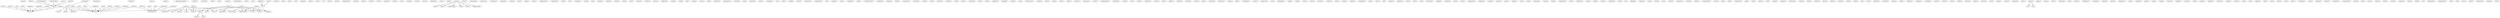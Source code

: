 digraph G {
  spring [ label="spring(1)" ];
  imparatorlugu [ label="imparatorlugu(2)" ];
  ed [ label="ed(9)" ];
  kojian [ label="kojian(1)" ];
  sera [ label="sera(1)" ];
  everybody [ label="everybody(1)" ];
  liar [ label="liar(1)" ];
  knows [ label="knows(1)" ];
  zuma [ label="zuma(1)" ];
  everything [ label="everything(1)" ];
  writes [ label="writes(1)" ];
  population [ label="population(1)" ];
  harbinde [ label="harbinde(2)" ];
  nun [ label="nun(5)" ];
  harbord [ label="harbord(1)" ];
  power [ label="power(1)" ];
  galaxy [ label="galaxy(1)" ];
  askeri [ label="askeri(2)" ];
  imparatorluklarindaki [ label="imparatorluklarindaki(1)" ];
  volume [ label="volume(1)" ];
  tarihi [ label="tarihi(1)" ];
  mutlucag [ label="mutlucag(1)" ];
  des [ label="des(2)" ];
  entrangeres [ label="entrangeres(1)" ];
  jackh [ label="jackh(1)" ];
  kur [ label="kur(2)" ];
  escape [ label="escape(1)" ];
  ermenilerden [ label="ermenilerden(1)" ];
  kital [ label="kital(1)" ];
  asia [ label="asia(1)" ];
  meray [ label="meray(2)" ];
  cambridge [ label="cambridge(3)" ];
  bir [ label="bir(2)" ];
  war [ label="war(2)" ];
  nasil [ label="nasil(1)" ];
  yaratilir [ label="yaratilir(1)" ];
  sorun [ label="sorun(1)" ];
  hakkinda [ label="hakkinda(1)" ];
  yi [ label="yi(1)" ];
  ohanus [ label="ohanus(1)" ];
  foot [ label="foot(1)" ];
  yale [ label="yale(1)" ];
  orel [ label="orel(1)" ];
  turkozu [ label="turkozu(1)" ];
  greece [ label="greece(1)" ];
  atase [ label="atase(1)" ];
  army [ label="army(1)" ];
  vi [ label="vi(1)" ];
  divan [ label="divan(1)" ];
  conference [ label="conference(2)" ];
  devlet [ label="devlet(1)" ];
  talimatname [ label="talimatname(1)" ];
  subject [ label="subject(1)" ];
  article [ label="article(1)" ];
  mesele [ label="mesele(1)" ];
  evvel [ label="evvel(1)" ];
  property [ label="property(1)" ];
  exists [ label="exists(1)" ];
  york [ label="york(8)" ];
  esas [ label="esas(1)" ];
  hareket [ label="hareket(1)" ];
  crown [ label="crown(1)" ];
  serves [ label="serves(1)" ];
  defterleri [ label="defterleri(3)" ];
  azeris [ label="azeris(1)" ];
  alfred [ label="alfred(1)" ];
  burned [ label="burned(1)" ];
  took [ label="took(1)" ];
  estate [ label="estate(1)" ];
  exterminated [ label="exterminated(1)" ];
  front [ label="front(1)" ];
  hand [ label="hand(1)" ];
  appropriated [ label="appropriated(1)" ];
  closed [ label="closed(1)" ];
  muharrerat [ label="muharrerat(4)" ];
  ittihad [ label="ittihad(1)" ];
  berkeley [ label="berkeley(2)" ];
  gunumuze [ label="gunumuze(1)" ];
  hazirliklari [ label="hazirliklari(1)" ];
  alexander [ label="alexander(1)" ];
  olunan [ label="olunan(1)" ];
  orsay [ label="orsay(1)" ];
  hakkinda [ label="hakkinda(1)" ];
  kalem [ label="kalem(1)" ];
  teroru [ label="teroru(1)" ];
  armenia [ label="armenia(2)" ];
  soul [ label="soul(1)" ];
  proceeded [ label="proceeded(1)" ];
  today [ label="today(2)" ];
  work [ label="work(1)" ];
  mountain [ label="mountain(1)" ];
  serve [ label="serve(1)" ];
  extermination [ label="extermination(1)" ];
  press [ label="press(5)" ];
  correspondence [ label="correspondence(3)" ];
  sempozyumu [ label="sempozyumu(1)" ];
  compliment [ label="compliment(1)" ];
  crane [ label="crane(1)" ];
  ilmi [ label="ilmi(1)" ];
  mesulleri [ label="mesulleri(1)" ];
  anasir [ label="anasir(1)" ];
  edu [ label="edu(2)" ];
  praeger [ label="praeger(1)" ];
  turklere [ label="turklere(1)" ];
  history [ label="history(4)" ];
  kadar [ label="kadar(1)" ];
  idare [ label="idare(1)" ];
  mahsus [ label="mahsus(1)" ];
  toynbee [ label="toynbee(1)" ];
  sorunu [ label="sorunu(1)" ];
  belgelerle [ label="belgelerle(1)" ];
  william [ label="william(1)" ];
  sehid [ label="sehid(1)" ];
  ege [ label="ege(1)" ];
  tarihin [ label="tarihin(1)" ];
  haven [ label="haven(1)" ];
  harb [ label="harb(2)" ];
  ermeniler [ label="ermeniler(3)" ];
  imperialism [ label="imperialism(1)" ];
  lousanne [ label="lousanne(1)" ];
  pasa [ label="pasa(1)" ];
  kartonlar [ label="kartonlar(2)" ];
  policy [ label="policy(1)" ];
  committee [ label="committee(1)" ];
  nov [ label="nov(1)" ];
  india [ label="india(1)" ];
  terakki [ label="terakki(1)" ];
  review [ label="review(1)" ];
  translation [ label="translation(1)" ];
  mudafaalari [ label="mudafaalari(1)" ];
  nation [ label="nation(1)" ];
  put [ label="put(1)" ];
  ucr [ label="ucr(2)" ];
  dewey [ label="dewey(1)" ];
  truebner [ label="truebner(1)" ];
  dunn [ label="dunn(1)" ];
  deliorman [ label="deliorman(1)" ];
  yildiz [ label="yildiz(2)" ];
  revolutionnaires [ label="revolutionnaires(1)" ];
  makaleler [ label="makaleler(1)" ];
  kitabevi [ label="kitabevi(1)" ];
  robert [ label="robert(1)" ];
  ankara [ label="ankara(2)" ];
  ermenilerin [ label="ermenilerin(1)" ];
  ottomane [ label="ottomane(1)" ];
  arsivi [ label="arsivi(1)" ];
  neside [ label="neside(1)" ];
  tarih [ label="tarih(2)" ];
  malumat [ label="malumat(1)" ];
  ottoman [ label="ottoman(1)" ];
  izmir [ label="izmir(1)" ];
  british [ label="british(1)" ];
  avetis [ label="avetis(1)" ];
  rawlinson [ label="rawlinson(1)" ];
  price [ label="price(1)" ];
  peace [ label="peace(1)" ];
  gazigiray [ label="gazigiray(1)" ];
  bakanligi [ label="bakanligi(1)" ];
  devleti [ label="devleti(2)" ];
  yuca [ label="yuca(1)" ];
  question [ label="question(2)" ];
  dunya [ label="dunya(1)" ];
  transcaucasia [ label="transcaucasia(1)" ];
  leonard [ label="leonard(1)" ];
  basar [ label="basar(1)" ];
  gn [ label="gn(2)" ];
  cokus [ label="cokus(1)" ];
  yahut [ label="yahut(1)" ];
  lenger [ label="lenger(1)" ];
  kurtulus [ label="kurtulus(1)" ];
  appressian [ label="appressian(1)" ];
  turk [ label="turk(3)" ];
  veysel [ label="veysel(1)" ];
  independence [ label="independence(2)" ];
  sardarapat [ label="sardarapat(1)" ];
  powell [ label="powell(1)" ];
  lausanne [ label="lausanne(2)" ];
  arsiv [ label="arsiv(1)" ];
  trench [ label="trench(1)" ];
  professor [ label="professor(1)" ];
  boston [ label="boston(1)" ];
  paul [ label="paul(2)" ];
  aksin [ label="aksin(1)" ];
  kafkas [ label="kafkas(1)" ];
  stanford [ label="stanford(1)" ];
  jaeschke [ label="jaeschke(1)" ];
  turned [ label="turned(1)" ];
  irade [ label="irade(1)" ];
  mustenid [ label="mustenid(1)" ];
  diplomacy [ label="diplomacy(1)" ];
  library [ label="library(1)" ];
  talat [ label="talat(1)" ];
  constitution [ label="constitution(1)" ];
  sydney [ label="sydney(1)" ];
  melbourne [ label="melbourne(1)" ];
  asaf [ label="asaf(1)" ];
  basbakanlik [ label="basbakanlik(1)" ];
  legion [ label="legion(1)" ];
  sir [ label="sir(2)" ];
  sahak [ label="sahak(1)" ];
  serdar [ label="serdar(3)" ];
  russia [ label="russia(1)" ];
  house [ label="house(1)" ];
  crescent [ label="crescent(1)" ];
  road [ label="road(2)" ];
  chatnam [ label="chatnam(1)" ];
  girisi [ label="girisi(1)" ];
  europe [ label="europe(1)" ];
  taksimi [ label="taksimi(1)" ];
  soyledikleri [ label="soyledikleri(1)" ];
  alper [ label="alper(1)" ];
  treaty [ label="treaty(1)" ];
  fall [ label="fall(1)" ];
  bombay [ label="bombay(1)" ];
  progress [ label="progress(1)" ];
  kurat [ label="kurat(1)" ];
  yayin [ label="yayin(1)" ];
  elie [ label="elie(1)" ];
  movement [ label="movement(1)" ];
  struggle [ label="struggle(2)" ];
  belgeler [ label="belgeler(1)" ];
  partition [ label="partition(2)" ];
  ducar [ label="ducar(1)" ];
  mark [ label="mark(1)" ];
  indianapolis [ label="indianapolis(1)" ];
  magazine [ label="magazine(1)" ];
  comites [ label="comites(1)" ];
  kanunu [ label="kanunu(1)" ];
  basim [ label="basim(1)" ];
  kedouri [ label="kedouri(1)" ];
  olcay [ label="olcay(1)" ];
  take [ label="take(1)" ];
  despotism [ label="despotism(1)" ];
  version [ label="version(1)" ];
  harbe [ label="harbe(1)" ];
  ermenilerce [ label="ermenilerce(1)" ];
  lozan [ label="lozan(1)" ];
  kaynaklari [ label="kaynaklari(1)" ];
  gozen [ label="gozen(1)" ];
  caliph [ label="caliph(1)" ];
  source [ label="source(1)" ];
  perakende [ label="perakende(1)" ];
  idiot [ label="idiot(1)" ];
  dr [ label="dr(1)" ];
  atfedilen [ label="atfedilen(1)" ];
  laurence [ label="laurence(1)" ];
  paris [ label="paris(1)" ];
  evrak [ label="evrak(3)" ];
  uucp [ label="uucp(1)" ];
  tarihte [ label="tarihte(1)" ];
  caucasian [ label="caucasian(1)" ];
  reinhart [ label="reinhart(1)" ];
  demir [ label="demir(1)" ];
  osmanlilardan [ label="osmanlilardan(1)" ];
  icyuzu [ label="icyuzu(1)" ];
  clair [ label="clair(1)" ];
  king [ label="king(1)" ];
  tahassusler [ label="tahassusler(1)" ];
  fight [ label="fight(1)" ];
  valyi [ label="valyi(1)" ];
  raporu [ label="raporu(1)" ];
  print [ label="print(1)" ];
  meade [ label="meade(1)" ];
  ingilizce [ label="ingilizce(1)" ];
  ihtilaliyesi [ label="ihtilaliyesi(1)" ];
  turquie [ label="turquie(1)" ];
  argic [ label="argic(2)" ];
  petrol [ label="petrol(1)" ];
  dahiliye [ label="dahiliye(3)" ];
  farrar [ label="farrar(1)" ];
  rebirth [ label="rebirth(1)" ];
  harbiye [ label="harbiye(1)" ];
  orient [ label="orient(1)" ];
  bobbs [ label="bobbs(1)" ];
  vol [ label="vol(1)" ];
  conn [ label="conn(1)" ];
  california [ label="california(2)" ];
  muratoff [ label="muratoff(1)" ];
  ercikan [ label="ercikan(1)" ];
  hulbe [ label="hulbe(1)" ];
  muslime [ label="muslime(1)" ];
  osmaniye [ label="osmaniye(1)" ];
  tarihinde [ label="tarihinde(1)" ];
  poured [ label="poured(1)" ];
  turkiye [ label="turkiye(3)" ];
  rolleri [ label="rolleri(1)" ];
  imparatorlugu [ label="imparatorlugu(1)" ];
  tedkik [ label="tedkik(1)" ];
  boasted [ label="boasted(1)" ];
  turkey [ label="turkey(12)" ];
  hazine [ label="hazine(1)" ];
  moslem [ label="moslem(1)" ];
  story [ label="story(1)" ];
  mogan [ label="mogan(1)" ];
  sovyet [ label="sovyet(2)" ];
  yollarinda [ label="yollarinda(1)" ];
  baris [ label="baris(1)" ];
  ermeni [ label="ermeni(1)" ];
  ne [ label="ne(1)" ];
  un [ label="un(1)" ];
  akgun [ label="akgun(1)" ];
  curzon [ label="curzon(1)" ];
  shaw [ label="shaw(1)" ];
  university [ label="university(6)" ];
  dair [ label="dair(1)" ];
  komite [ label="komite(1)" ];
  intelligence [ label="intelligence(1)" ];
  hocaoglu [ label="hocaoglu(2)" ];
  hansard [ label="hansard(1)" ];
  guerre [ label="guerre(1)" ];
  derlemeler [ label="derlemeler(1)" ];
  sonra [ label="sonra(1)" ];
  belgeleri [ label="belgeleri(3)" ];
  kerem [ label="kerem(1)" ];
  union [ label="union(1)" ];
  watnxt [ label="watnxt(1)" ];
  siyasiye [ label="siyasiye(1)" ];
  heritage [ label="heritage(1)" ];
  harbi [ label="harbi(3)" ];
  armenie [ label="armenie(1)" ];
  crook [ label="crook(1)" ];
  seltzer [ label="seltzer(1)" ];
  genocide [ label="genocide(1)" ];
  dosyalari [ label="dosyalari(1)" ];
  empire [ label="empire(2)" ];
  security [ label="security(1)" ];
  field [ label="field(1)" ];
  ilan [ label="ilan(1)" ];
  republic [ label="republic(2)" ];
  aliye [ label="aliye(1)" ];
  karal [ label="karal(1)" ];
  gurun [ label="gurun(1)" ];
  ryan [ label="ryan(1)" ];
  akboy [ label="akboy(1)" ];
  vesikalarla [ label="vesikalarla(1)" ];
  east [ label="east(1)" ];
  world [ label="world(1)" ];
  tanzimat [ label="tanzimat(1)" ];
  century [ label="century(1)" ];
  muammer [ label="muammer(1)" ];
  vesikalariyla [ label="vesikalariyla(1)" ];
  vilayet [ label="vilayet(1)" ];
  felix [ label="felix(1)" ];
  louise [ label="louise(1)" ];
  turkler [ label="turkler(1)" ];
  heyeti [ label="heyeti(1)" ];
  invader [ label="invader(1)" ];
  hatiralar [ label="hatiralar(1)" ];
  buyuk [ label="buyuk(1)" ];
  office [ label="office(8)" ];
  co [ label="co(6)" ];
  defterdarlik [ label="defterdarlik(1)" ];
  gorduklerimiz [ label="gorduklerimiz(1)" ];
  john [ label="john(1)" ];
  ltd [ label="ltd(1)" ];
  rahmi [ label="rahmi(1)" ];
  islam [ label="islam(2)" ];
  commission [ label="commission(1)" ];
  disisleri [ label="disisleri(1)" ];
  ordu [ label="ordu(1)" ];
  imparatorlugu -> ed [ label="1" ];
  kojian -> sera [ label="1" ];
  kojian -> everybody [ label="1" ];
  kojian -> liar [ label="1" ];
  kojian -> knows [ label="1" ];
  kojian -> zuma [ label="1" ];
  kojian -> everything [ label="1" ];
  kojian -> writes [ label="1" ];
  harbinde -> nun [ label="1" ];
  askeri -> nun [ label="1" ];
  tarihi -> ed [ label="1" ];
  des -> entrangeres [ label="1" ];
  meray -> ed [ label="1" ];
  cambridge -> bir [ label="1" ];
  cambridge -> war [ label="1" ];
  bir -> nasil [ label="1" ];
  bir -> yaratilir [ label="1" ];
  bir -> sorun [ label="1" ];
  bir -> war [ label="1" ];
  hakkinda -> yi [ label="1" ];
  greece -> war [ label="1" ];
  greece -> entrangeres [ label="1" ];
  conference -> entrangeres [ label="1" ];
  york -> war [ label="3" ];
  burned -> took [ label="1" ];
  burned -> estate [ label="1" ];
  burned -> exterminated [ label="1" ];
  burned -> front [ label="1" ];
  burned -> hand [ label="1" ];
  burned -> appropriated [ label="1" ];
  ittihad -> ed [ label="1" ];
  berkeley -> war [ label="1" ];
  hakkinda -> yi [ label="1" ];
  armenia -> soul [ label="1" ];
  armenia -> proceeded [ label="1" ];
  armenia -> today [ label="1" ];
  armenia -> war [ label="1" ];
  armenia -> work [ label="1" ];
  armenia -> mountain [ label="1" ];
  armenia -> serve [ label="1" ];
  armenia -> extermination [ label="1" ];
  press -> war [ label="2" ];
  correspondence -> ed [ label="1" ];
  today -> nation [ label="1" ];
  today -> put [ label="1" ];
  dewey -> zuma [ label="1" ];
  ed -> nun [ label="2" ];
  ankara -> war [ label="1" ];
  ankara -> nun [ label="2" ];
  arsivi -> nun [ label="1" ];
  british -> war [ label="1" ];
  question -> war [ label="1" ];
  dunya -> nun [ label="1" ];
  gn -> nun [ label="1" ];
  turk -> nun [ label="1" ];
  lausanne -> entrangeres [ label="1" ];
  paul -> war [ label="1" ];
  sir -> war [ label="1" ];
  serdar -> zuma [ label="1" ];
  serdar -> everything [ label="1" ];
  serdar -> work [ label="1" ];
  serdar -> mountain [ label="1" ];
  serdar -> writes [ label="1" ];
  serdar -> serve [ label="1" ];
  serdar -> extermination [ label="1" ];
  road -> war [ label="1" ];
  belgeler -> nun [ label="1" ];
  argic -> work [ label="1" ];
  argic -> mountain [ label="1" ];
  argic -> serve [ label="1" ];
  argic -> extermination [ label="1" ];
  turkey -> entrangeres [ label="2" ];
  ermeni -> ne [ label="1" ];
  ermeni -> un [ label="1" ];
  harbi -> yi [ label="1" ];
  east -> entrangeres [ label="1" ];
}
